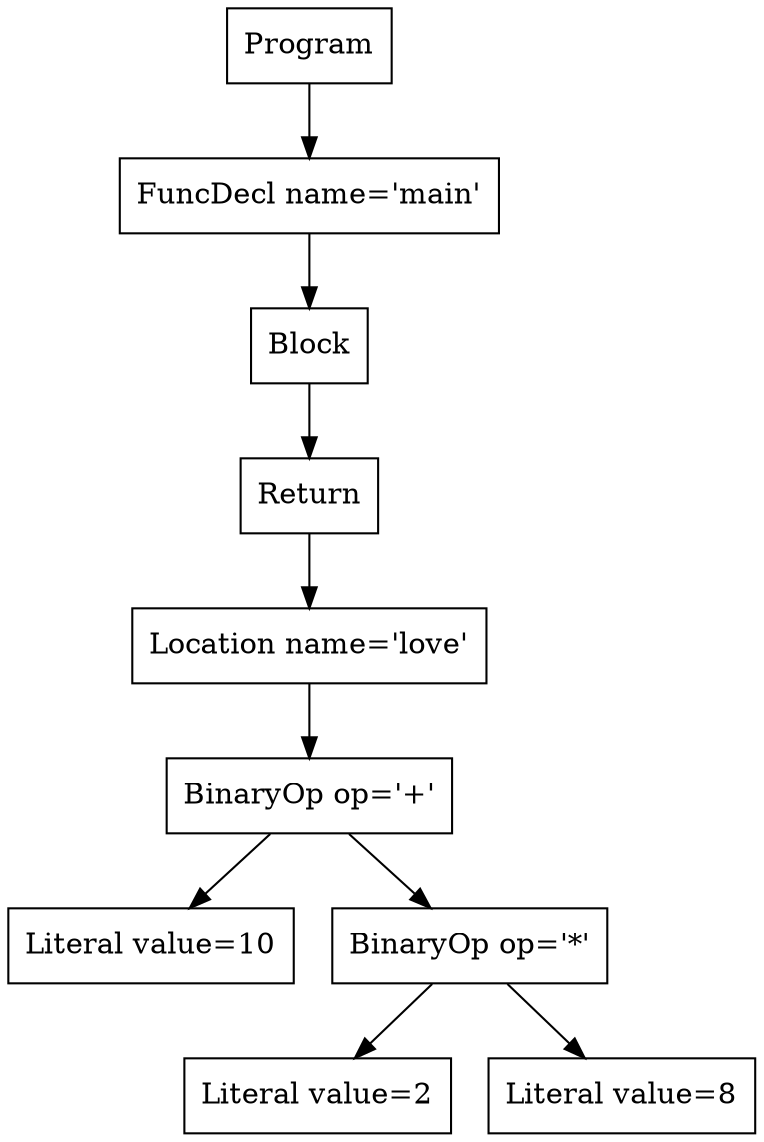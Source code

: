 digraph AST {
6 [shape=box, label="Literal value=10"];
8 [shape=box, label="Literal value=2"];
9 [shape=box, label="Literal value=8"];
7 [shape=box, label="BinaryOp op='*'"];
7 -> 8;
7 -> 9;
5 [shape=box, label="BinaryOp op='+'"];
5 -> 6;
5 -> 7;
4 [shape=box, label="Location name='love'"];
4 -> 5;
3 [shape=box, label="Return"];
3 -> 4;
2 [shape=box, label="Block"];
2 -> 3;
1 [shape=box, label="FuncDecl name='main'"];
1 -> 2;
0 [shape=box, label="Program"];
0 -> 1;
}
